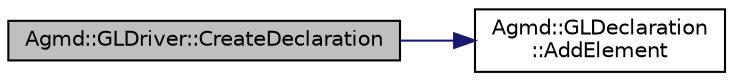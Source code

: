 digraph "Agmd::GLDriver::CreateDeclaration"
{
  edge [fontname="Helvetica",fontsize="10",labelfontname="Helvetica",labelfontsize="10"];
  node [fontname="Helvetica",fontsize="10",shape=record];
  rankdir="LR";
  Node1 [label="Agmd::GLDriver::CreateDeclaration",height=0.2,width=0.4,color="black", fillcolor="grey75", style="filled" fontcolor="black"];
  Node1 -> Node2 [color="midnightblue",fontsize="10",style="solid",fontname="Helvetica"];
  Node2 [label="Agmd::GLDeclaration\l::AddElement",height=0.2,width=0.4,color="black", fillcolor="white", style="filled",URL="$class_agmd_1_1_g_l_declaration.html#aa74b234c966c2af032236825059304dd"];
}

